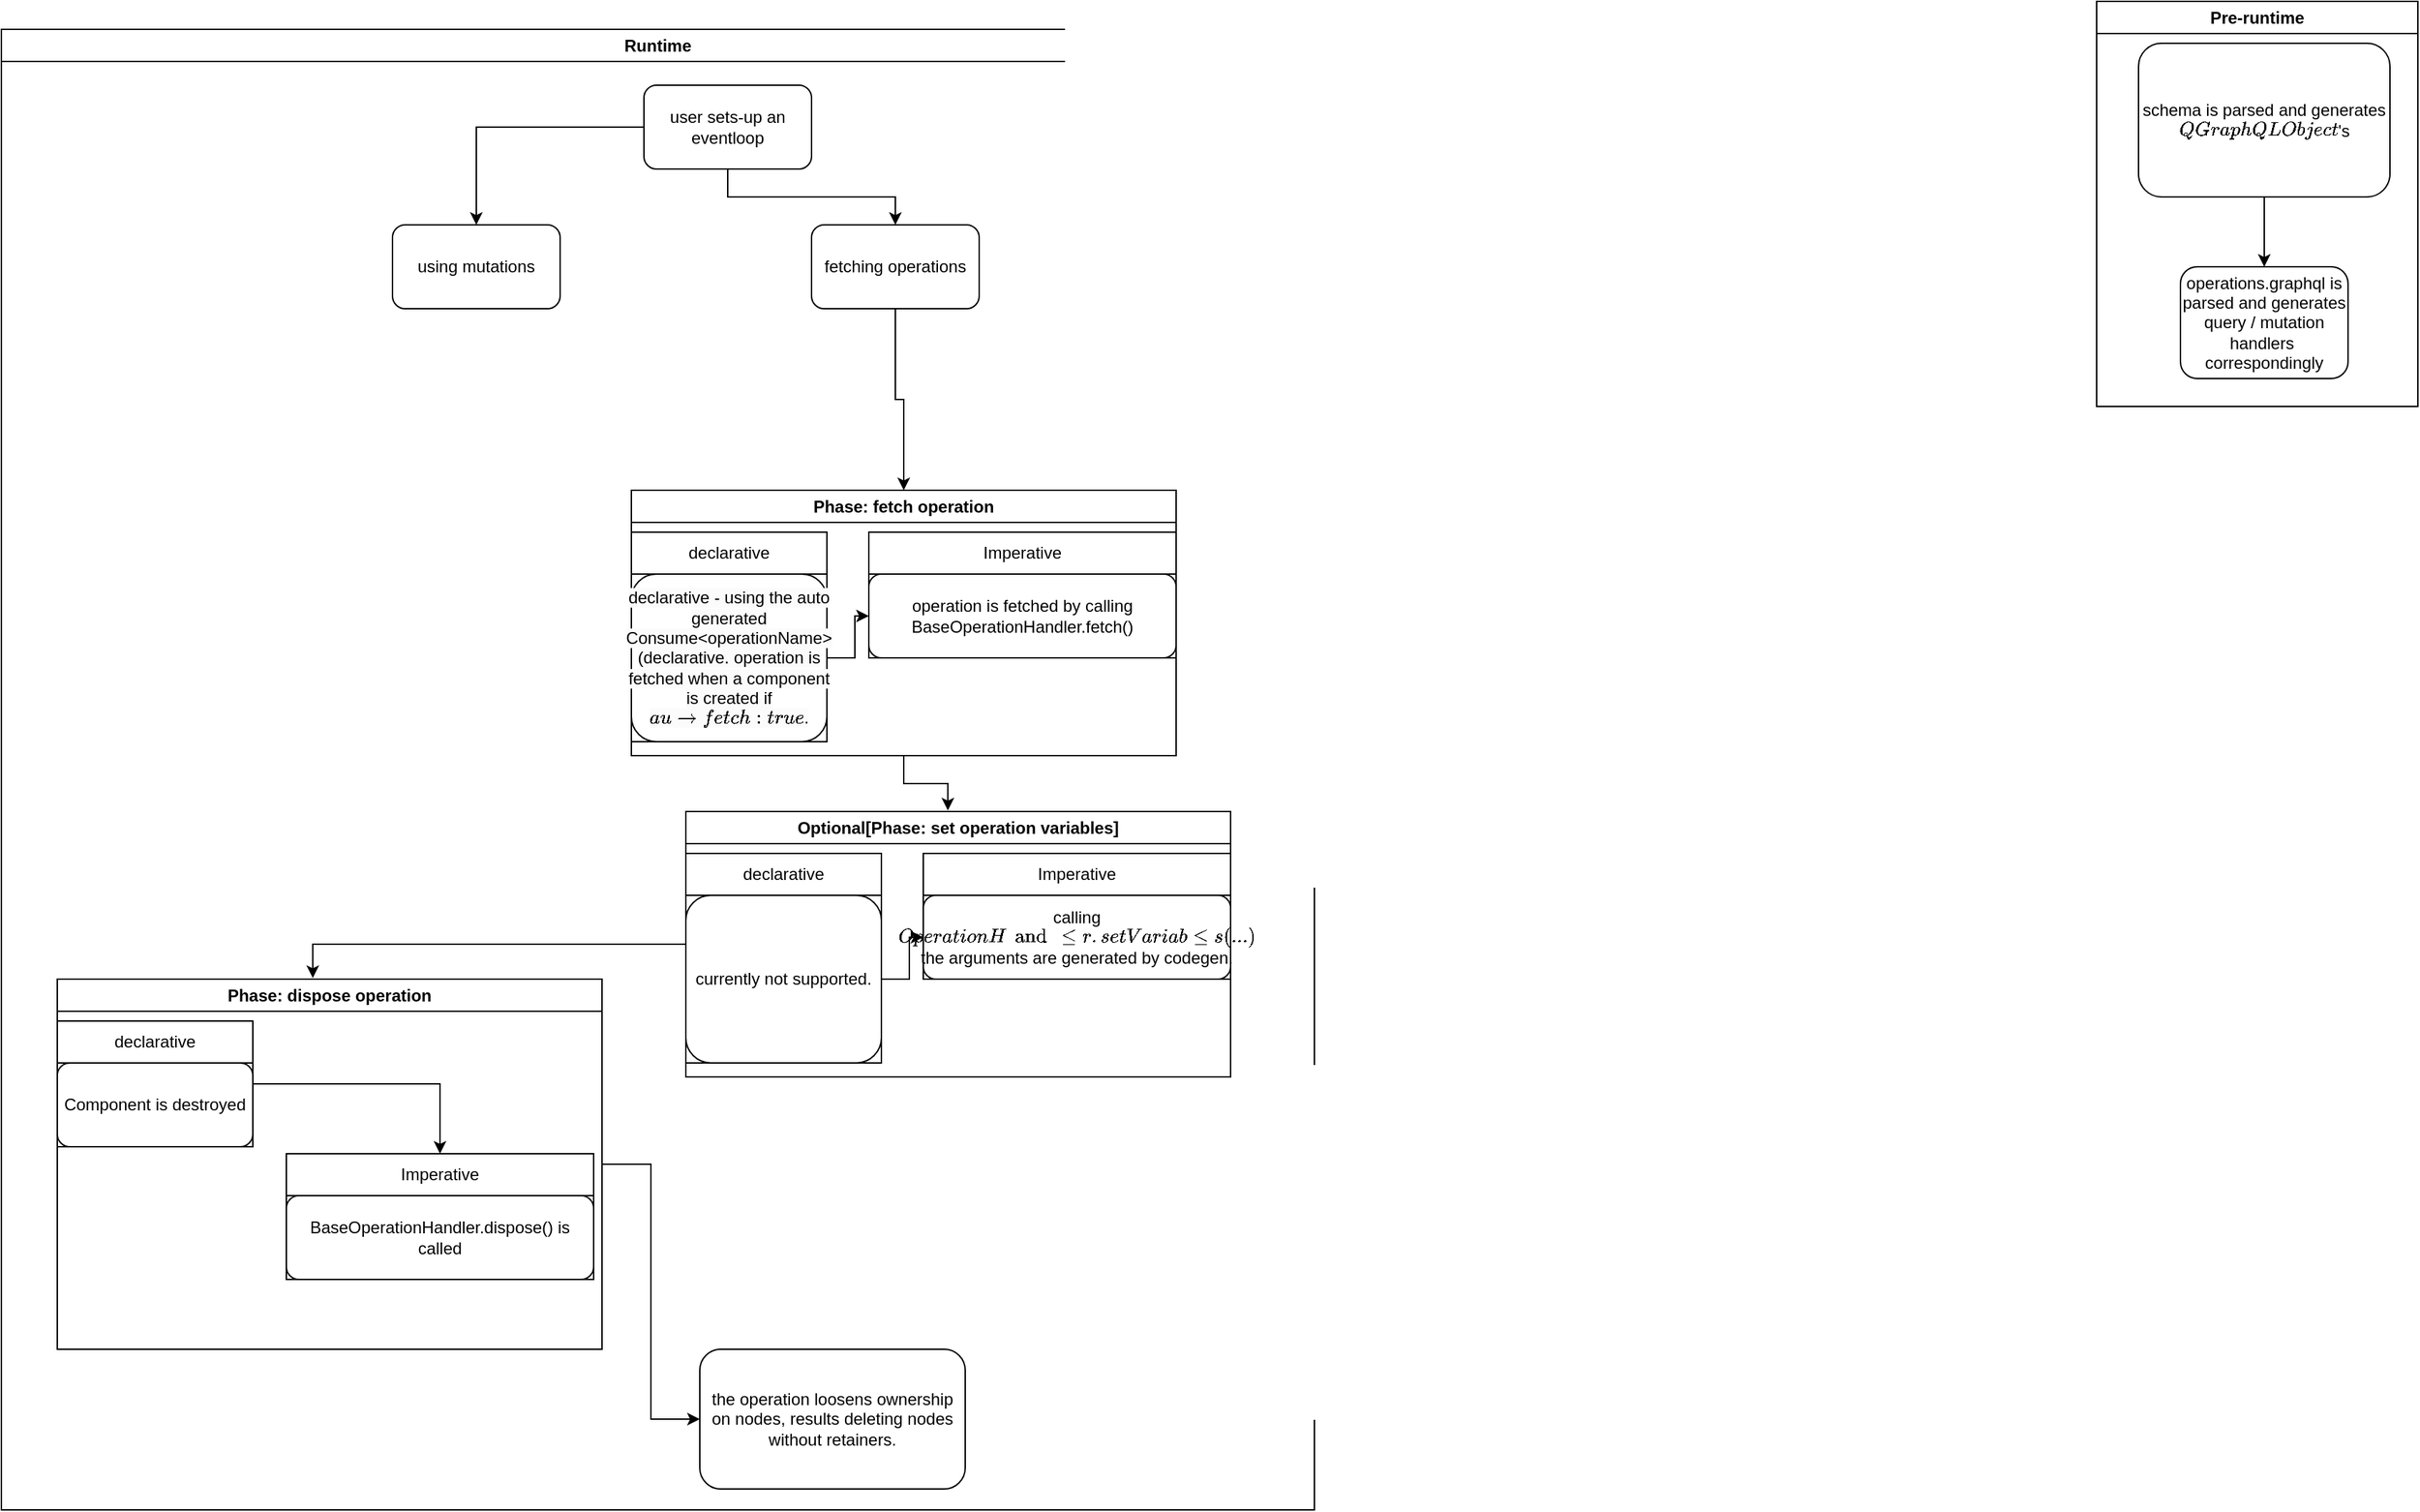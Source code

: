 <mxfile version="21.0.6" type="github">
  <diagram id="C5RBs43oDa-KdzZeNtuy" name="v0.3">
    <mxGraphModel dx="2427" dy="949" grid="1" gridSize="10" guides="1" tooltips="1" connect="1" arrows="1" fold="1" page="1" pageScale="1" pageWidth="827" pageHeight="1169" math="0" shadow="0">
      <root>
        <mxCell id="WIyWlLk6GJQsqaUBKTNV-0" />
        <mxCell id="WIyWlLk6GJQsqaUBKTNV-1" parent="WIyWlLk6GJQsqaUBKTNV-0" />
        <mxCell id="EOmv4hRw70twa0YLxiHF-4" value="Pre-runtime&lt;br&gt;" style="swimlane;whiteSpace=wrap;html=1;" parent="WIyWlLk6GJQsqaUBKTNV-1" vertex="1">
          <mxGeometry x="810" y="20" width="230" height="290" as="geometry">
            <mxRectangle x="420" y="40" width="110" height="30" as="alternateBounds" />
          </mxGeometry>
        </mxCell>
        <mxCell id="EOmv4hRw70twa0YLxiHF-8" value="" style="edgeStyle=orthogonalEdgeStyle;rounded=0;orthogonalLoop=1;jettySize=auto;html=1;" parent="EOmv4hRw70twa0YLxiHF-4" source="EOmv4hRw70twa0YLxiHF-5" target="EOmv4hRw70twa0YLxiHF-7" edge="1">
          <mxGeometry relative="1" as="geometry" />
        </mxCell>
        <mxCell id="EOmv4hRw70twa0YLxiHF-5" value="schema is parsed and generates `QGraphQLObject`&#39;s" style="rounded=1;whiteSpace=wrap;html=1;" parent="EOmv4hRw70twa0YLxiHF-4" vertex="1">
          <mxGeometry x="30" y="30" width="180" height="110" as="geometry" />
        </mxCell>
        <mxCell id="EOmv4hRw70twa0YLxiHF-7" value="operations.graphql is parsed and generates query / mutation handlers&amp;nbsp; correspondingly" style="whiteSpace=wrap;html=1;rounded=1;" parent="EOmv4hRw70twa0YLxiHF-4" vertex="1">
          <mxGeometry x="60" y="190" width="120" height="80" as="geometry" />
        </mxCell>
        <mxCell id="vrsXb0neiV9GhgLSQQDM-0" value="Runtime&lt;br&gt;" style="swimlane;whiteSpace=wrap;html=1;" parent="WIyWlLk6GJQsqaUBKTNV-1" vertex="1">
          <mxGeometry x="-690" y="40" width="940" height="1060" as="geometry" />
        </mxCell>
        <mxCell id="Xat6MT_SiIzXH4kpxvsE-2" value="" style="edgeStyle=orthogonalEdgeStyle;rounded=0;orthogonalLoop=1;jettySize=auto;html=1;" parent="vrsXb0neiV9GhgLSQQDM-0" source="vrsXb0neiV9GhgLSQQDM-1" target="Xat6MT_SiIzXH4kpxvsE-1" edge="1">
          <mxGeometry relative="1" as="geometry" />
        </mxCell>
        <mxCell id="Xat6MT_SiIzXH4kpxvsE-28" value="" style="edgeStyle=orthogonalEdgeStyle;rounded=0;orthogonalLoop=1;jettySize=auto;html=1;" parent="vrsXb0neiV9GhgLSQQDM-0" source="vrsXb0neiV9GhgLSQQDM-1" target="Xat6MT_SiIzXH4kpxvsE-27" edge="1">
          <mxGeometry relative="1" as="geometry" />
        </mxCell>
        <mxCell id="vrsXb0neiV9GhgLSQQDM-1" value="user sets-up an eventloop" style="rounded=1;whiteSpace=wrap;html=1;" parent="vrsXb0neiV9GhgLSQQDM-0" vertex="1">
          <mxGeometry x="460" y="40" width="120" height="60" as="geometry" />
        </mxCell>
        <mxCell id="Xat6MT_SiIzXH4kpxvsE-100" style="edgeStyle=orthogonalEdgeStyle;rounded=0;orthogonalLoop=1;jettySize=auto;html=1;" parent="vrsXb0neiV9GhgLSQQDM-0" source="Xat6MT_SiIzXH4kpxvsE-1" target="Xat6MT_SiIzXH4kpxvsE-36" edge="1">
          <mxGeometry relative="1" as="geometry" />
        </mxCell>
        <mxCell id="Xat6MT_SiIzXH4kpxvsE-1" value="fetching operations" style="whiteSpace=wrap;html=1;rounded=1;" parent="vrsXb0neiV9GhgLSQQDM-0" vertex="1">
          <mxGeometry x="580" y="140" width="120" height="60" as="geometry" />
        </mxCell>
        <mxCell id="Xat6MT_SiIzXH4kpxvsE-20" value="the operation loosens ownership on nodes, results deleting nodes without retainers." style="whiteSpace=wrap;html=1;rounded=1;" parent="vrsXb0neiV9GhgLSQQDM-0" vertex="1">
          <mxGeometry x="500" y="945" width="190" height="100" as="geometry" />
        </mxCell>
        <mxCell id="Xat6MT_SiIzXH4kpxvsE-27" value="using mutations" style="rounded=1;whiteSpace=wrap;html=1;" parent="vrsXb0neiV9GhgLSQQDM-0" vertex="1">
          <mxGeometry x="280" y="140" width="120" height="60" as="geometry" />
        </mxCell>
        <mxCell id="pxtggeWqsl1OcJ_jpayF-8" style="edgeStyle=orthogonalEdgeStyle;rounded=0;orthogonalLoop=1;jettySize=auto;html=1;entryX=0.481;entryY=-0.004;entryDx=0;entryDy=0;entryPerimeter=0;" edge="1" parent="vrsXb0neiV9GhgLSQQDM-0" source="Xat6MT_SiIzXH4kpxvsE-36" target="pxtggeWqsl1OcJ_jpayF-2">
          <mxGeometry relative="1" as="geometry" />
        </mxCell>
        <mxCell id="Xat6MT_SiIzXH4kpxvsE-36" value="Phase: fetch operation" style="swimlane;whiteSpace=wrap;html=1;" parent="vrsXb0neiV9GhgLSQQDM-0" vertex="1">
          <mxGeometry x="451" y="330" width="390" height="190" as="geometry" />
        </mxCell>
        <mxCell id="Xat6MT_SiIzXH4kpxvsE-37" value="declarative" style="swimlane;fontStyle=0;childLayout=stackLayout;horizontal=1;startSize=30;horizontalStack=0;resizeParent=1;resizeParentMax=0;resizeLast=0;collapsible=1;marginBottom=0;whiteSpace=wrap;html=1;" parent="Xat6MT_SiIzXH4kpxvsE-36" vertex="1">
          <mxGeometry y="30" width="140" height="150" as="geometry" />
        </mxCell>
        <mxCell id="Xat6MT_SiIzXH4kpxvsE-7" value="&lt;span style=&quot;color: rgb(0, 0, 0); font-family: Helvetica; font-size: 12px; font-style: normal; font-variant-ligatures: normal; font-variant-caps: normal; font-weight: 400; letter-spacing: normal; orphans: 2; text-align: center; text-indent: 0px; text-transform: none; widows: 2; word-spacing: 0px; -webkit-text-stroke-width: 0px; background-color: rgb(251, 251, 251); text-decoration-thickness: initial; text-decoration-style: initial; text-decoration-color: initial; float: none; display: inline !important;&quot;&gt;declarative - using the auto generated Consume&amp;lt;operationName&amp;gt; (declarative. operation is fetched when a component is created if `autofetch: true`.&lt;/span&gt;" style="whiteSpace=wrap;html=1;rounded=1;" parent="Xat6MT_SiIzXH4kpxvsE-37" vertex="1">
          <mxGeometry y="30" width="140" height="120" as="geometry" />
        </mxCell>
        <mxCell id="Xat6MT_SiIzXH4kpxvsE-41" value="Imperative" style="swimlane;fontStyle=0;childLayout=stackLayout;horizontal=1;startSize=30;horizontalStack=0;resizeParent=1;resizeParentMax=0;resizeLast=0;collapsible=1;marginBottom=0;whiteSpace=wrap;html=1;" parent="Xat6MT_SiIzXH4kpxvsE-36" vertex="1">
          <mxGeometry x="170" y="30" width="220" height="90" as="geometry" />
        </mxCell>
        <mxCell id="Xat6MT_SiIzXH4kpxvsE-16" value="operation is fetched by calling BaseOperationHandler.fetch()" style="whiteSpace=wrap;html=1;rounded=1;" parent="Xat6MT_SiIzXH4kpxvsE-41" vertex="1">
          <mxGeometry y="30" width="220" height="60" as="geometry" />
        </mxCell>
        <mxCell id="Xat6MT_SiIzXH4kpxvsE-91" style="edgeStyle=orthogonalEdgeStyle;rounded=0;orthogonalLoop=1;jettySize=auto;html=1;" parent="Xat6MT_SiIzXH4kpxvsE-36" source="Xat6MT_SiIzXH4kpxvsE-7" target="Xat6MT_SiIzXH4kpxvsE-16" edge="1">
          <mxGeometry relative="1" as="geometry" />
        </mxCell>
        <mxCell id="pxtggeWqsl1OcJ_jpayF-12" style="edgeStyle=orthogonalEdgeStyle;rounded=0;orthogonalLoop=1;jettySize=auto;html=1;" edge="1" parent="vrsXb0neiV9GhgLSQQDM-0" source="Xat6MT_SiIzXH4kpxvsE-85" target="Xat6MT_SiIzXH4kpxvsE-20">
          <mxGeometry relative="1" as="geometry" />
        </mxCell>
        <mxCell id="Xat6MT_SiIzXH4kpxvsE-85" value="Phase: dispose operation" style="swimlane;whiteSpace=wrap;html=1;" parent="vrsXb0neiV9GhgLSQQDM-0" vertex="1">
          <mxGeometry x="40" y="680" width="390" height="265" as="geometry" />
        </mxCell>
        <mxCell id="Xat6MT_SiIzXH4kpxvsE-92" style="edgeStyle=orthogonalEdgeStyle;rounded=0;orthogonalLoop=1;jettySize=auto;html=1;" parent="Xat6MT_SiIzXH4kpxvsE-85" source="Xat6MT_SiIzXH4kpxvsE-86" target="Xat6MT_SiIzXH4kpxvsE-88" edge="1">
          <mxGeometry relative="1" as="geometry" />
        </mxCell>
        <mxCell id="Xat6MT_SiIzXH4kpxvsE-86" value="declarative" style="swimlane;fontStyle=0;childLayout=stackLayout;horizontal=1;startSize=30;horizontalStack=0;resizeParent=1;resizeParentMax=0;resizeLast=0;collapsible=1;marginBottom=0;whiteSpace=wrap;html=1;" parent="Xat6MT_SiIzXH4kpxvsE-85" vertex="1">
          <mxGeometry y="30" width="140" height="90" as="geometry" />
        </mxCell>
        <mxCell id="Xat6MT_SiIzXH4kpxvsE-10" value="Component is destroyed" style="whiteSpace=wrap;html=1;rounded=1;" parent="Xat6MT_SiIzXH4kpxvsE-86" vertex="1">
          <mxGeometry y="30" width="140" height="60" as="geometry" />
        </mxCell>
        <mxCell id="Xat6MT_SiIzXH4kpxvsE-88" value="Imperative" style="swimlane;fontStyle=0;childLayout=stackLayout;horizontal=1;startSize=30;horizontalStack=0;resizeParent=1;resizeParentMax=0;resizeLast=0;collapsible=1;marginBottom=0;whiteSpace=wrap;html=1;" parent="Xat6MT_SiIzXH4kpxvsE-85" vertex="1">
          <mxGeometry x="164" y="125" width="220" height="90" as="geometry" />
        </mxCell>
        <mxCell id="Xat6MT_SiIzXH4kpxvsE-89" value="BaseOperationHandler.dispose() is called" style="whiteSpace=wrap;html=1;rounded=1;" parent="Xat6MT_SiIzXH4kpxvsE-88" vertex="1">
          <mxGeometry y="30" width="220" height="60" as="geometry" />
        </mxCell>
        <mxCell id="pxtggeWqsl1OcJ_jpayF-11" style="edgeStyle=orthogonalEdgeStyle;rounded=0;orthogonalLoop=1;jettySize=auto;html=1;entryX=0.469;entryY=-0.003;entryDx=0;entryDy=0;entryPerimeter=0;" edge="1" parent="vrsXb0neiV9GhgLSQQDM-0" source="pxtggeWqsl1OcJ_jpayF-2" target="Xat6MT_SiIzXH4kpxvsE-85">
          <mxGeometry relative="1" as="geometry" />
        </mxCell>
        <mxCell id="pxtggeWqsl1OcJ_jpayF-2" value="Optional[Phase: set operation variables]" style="swimlane;whiteSpace=wrap;html=1;startSize=23;" vertex="1" parent="vrsXb0neiV9GhgLSQQDM-0">
          <mxGeometry x="490" y="560" width="390" height="190" as="geometry" />
        </mxCell>
        <mxCell id="pxtggeWqsl1OcJ_jpayF-3" value="declarative" style="swimlane;fontStyle=0;childLayout=stackLayout;horizontal=1;startSize=30;horizontalStack=0;resizeParent=1;resizeParentMax=0;resizeLast=0;collapsible=1;marginBottom=0;whiteSpace=wrap;html=1;" vertex="1" parent="pxtggeWqsl1OcJ_jpayF-2">
          <mxGeometry y="30" width="140" height="150" as="geometry" />
        </mxCell>
        <mxCell id="pxtggeWqsl1OcJ_jpayF-4" value="currently not supported." style="whiteSpace=wrap;html=1;rounded=1;" vertex="1" parent="pxtggeWqsl1OcJ_jpayF-3">
          <mxGeometry y="30" width="140" height="120" as="geometry" />
        </mxCell>
        <mxCell id="pxtggeWqsl1OcJ_jpayF-5" value="Imperative" style="swimlane;fontStyle=0;childLayout=stackLayout;horizontal=1;startSize=30;horizontalStack=0;resizeParent=1;resizeParentMax=0;resizeLast=0;collapsible=1;marginBottom=0;whiteSpace=wrap;html=1;" vertex="1" parent="pxtggeWqsl1OcJ_jpayF-2">
          <mxGeometry x="170" y="30" width="220" height="90" as="geometry" />
        </mxCell>
        <mxCell id="pxtggeWqsl1OcJ_jpayF-6" value="calling `OperationHandler.setVariables(...)`&lt;br&gt;the arguments are generated by codegen." style="whiteSpace=wrap;html=1;rounded=1;" vertex="1" parent="pxtggeWqsl1OcJ_jpayF-5">
          <mxGeometry y="30" width="220" height="60" as="geometry" />
        </mxCell>
        <mxCell id="pxtggeWqsl1OcJ_jpayF-7" style="edgeStyle=orthogonalEdgeStyle;rounded=0;orthogonalLoop=1;jettySize=auto;html=1;" edge="1" parent="pxtggeWqsl1OcJ_jpayF-2" source="pxtggeWqsl1OcJ_jpayF-4" target="pxtggeWqsl1OcJ_jpayF-6">
          <mxGeometry relative="1" as="geometry" />
        </mxCell>
      </root>
    </mxGraphModel>
  </diagram>
</mxfile>
